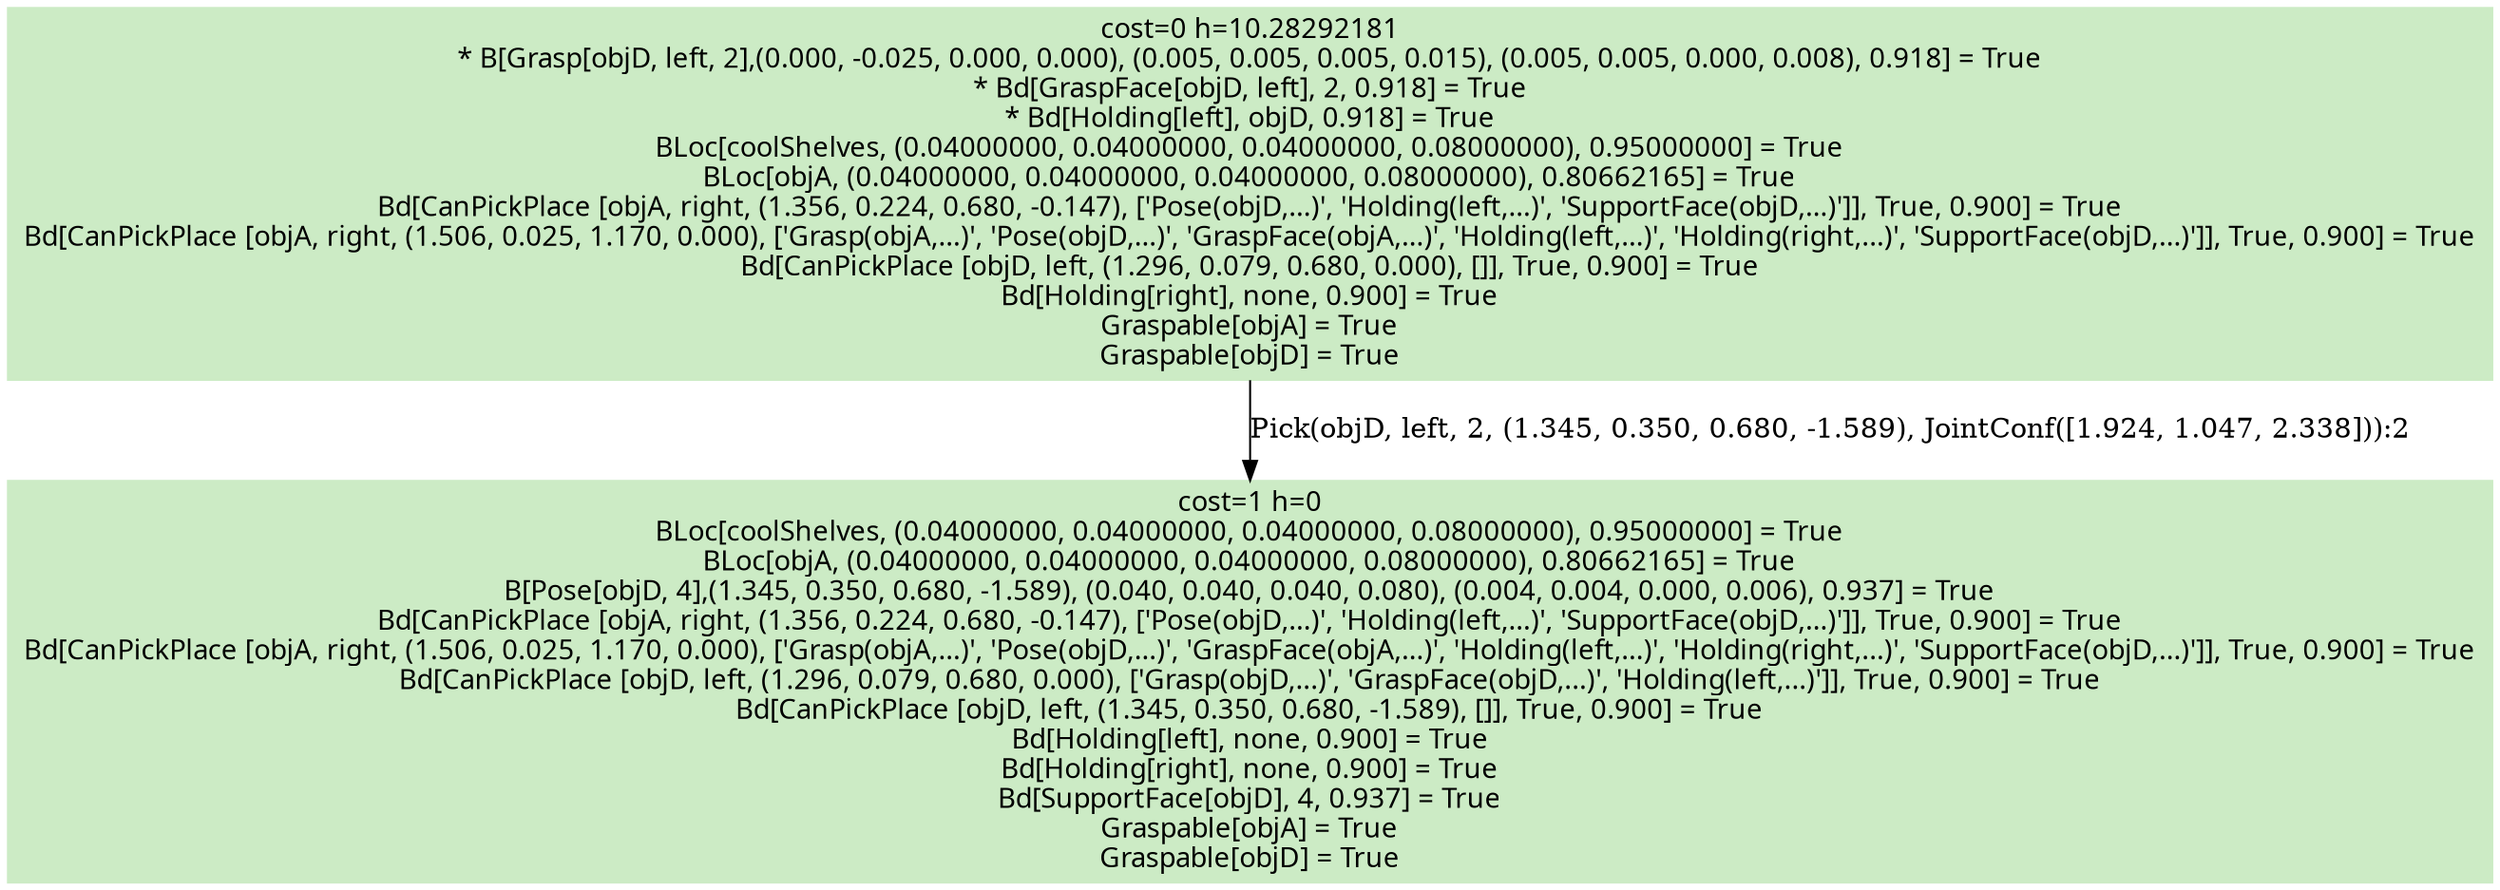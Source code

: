 digraph G {
    ordering=out;
    node [fontname=HelveticaBold];
    "861" [shape=box, label="cost=0 h=10.28292181\n* B[Grasp[objD, left, 2],(0.000, -0.025, 0.000, 0.000), (0.005, 0.005, 0.005, 0.015), (0.005, 0.005, 0.000, 0.008), 0.918] = True\n* Bd[GraspFace[objD, left], 2, 0.918] = True\n* Bd[Holding[left], objD, 0.918] = True\nBLoc[coolShelves, (0.04000000, 0.04000000, 0.04000000, 0.08000000), 0.95000000] = True\nBLoc[objA, (0.04000000, 0.04000000, 0.04000000, 0.08000000), 0.80662165] = True\nBd[CanPickPlace [objA, right, (1.356, 0.224, 0.680, -0.147), ['Pose(objD,...)', 'Holding(left,...)', 'SupportFace(objD,...)']], True, 0.900] = True\nBd[CanPickPlace [objA, right, (1.506, 0.025, 1.170, 0.000), ['Grasp(objA,...)', 'Pose(objD,...)', 'GraspFace(objA,...)', 'Holding(left,...)', 'Holding(right,...)', 'SupportFace(objD,...)']], True, 0.900] = True\nBd[CanPickPlace [objD, left, (1.296, 0.079, 0.680, 0.000), []], True, 0.900] = True\nBd[Holding[right], none, 0.900] = True\nGraspable[objA] = True\nGraspable[objD] = True\n"];
    "866" [shape=box, label="cost=1 h=0\nBLoc[coolShelves, (0.04000000, 0.04000000, 0.04000000, 0.08000000), 0.95000000] = True\nBLoc[objA, (0.04000000, 0.04000000, 0.04000000, 0.08000000), 0.80662165] = True\nB[Pose[objD, 4],(1.345, 0.350, 0.680, -1.589), (0.040, 0.040, 0.040, 0.080), (0.004, 0.004, 0.000, 0.006), 0.937] = True\nBd[CanPickPlace [objA, right, (1.356, 0.224, 0.680, -0.147), ['Pose(objD,...)', 'Holding(left,...)', 'SupportFace(objD,...)']], True, 0.900] = True\nBd[CanPickPlace [objA, right, (1.506, 0.025, 1.170, 0.000), ['Grasp(objA,...)', 'Pose(objD,...)', 'GraspFace(objA,...)', 'Holding(left,...)', 'Holding(right,...)', 'SupportFace(objD,...)']], True, 0.900] = True\nBd[CanPickPlace [objD, left, (1.296, 0.079, 0.680, 0.000), ['Grasp(objD,...)', 'GraspFace(objD,...)', 'Holding(left,...)']], True, 0.900] = True\nBd[CanPickPlace [objD, left, (1.345, 0.350, 0.680, -1.589), []], True, 0.900] = True\nBd[Holding[left], none, 0.900] = True\nBd[Holding[right], none, 0.900] = True\nBd[SupportFace[objD], 4, 0.937] = True\nGraspable[objA] = True\nGraspable[objD] = True\n"];
    "861" [shape=box, style=filled, colorscheme=pastel16, color=2, label="cost=0 h=10.28292181\n* B[Grasp[objD, left, 2],(0.000, -0.025, 0.000, 0.000), (0.005, 0.005, 0.005, 0.015), (0.005, 0.005, 0.000, 0.008), 0.918] = True\n* Bd[GraspFace[objD, left], 2, 0.918] = True\n* Bd[Holding[left], objD, 0.918] = True\nBLoc[coolShelves, (0.04000000, 0.04000000, 0.04000000, 0.08000000), 0.95000000] = True\nBLoc[objA, (0.04000000, 0.04000000, 0.04000000, 0.08000000), 0.80662165] = True\nBd[CanPickPlace [objA, right, (1.356, 0.224, 0.680, -0.147), ['Pose(objD,...)', 'Holding(left,...)', 'SupportFace(objD,...)']], True, 0.900] = True\nBd[CanPickPlace [objA, right, (1.506, 0.025, 1.170, 0.000), ['Grasp(objA,...)', 'Pose(objD,...)', 'GraspFace(objA,...)', 'Holding(left,...)', 'Holding(right,...)', 'SupportFace(objD,...)']], True, 0.900] = True\nBd[CanPickPlace [objD, left, (1.296, 0.079, 0.680, 0.000), []], True, 0.900] = True\nBd[Holding[right], none, 0.900] = True\nGraspable[objA] = True\nGraspable[objD] = True\n"];
    "861" -> "866"[label="Pick(objD, left, 2, (1.345, 0.350, 0.680, -1.589), JointConf([1.924, 1.047, 2.338])):2"];
    "861" [shape=box, style=filled, colorscheme=pastel16,color=3];
    "866" [shape=box, style=filled, colorscheme=pastel16,color=3];
}
